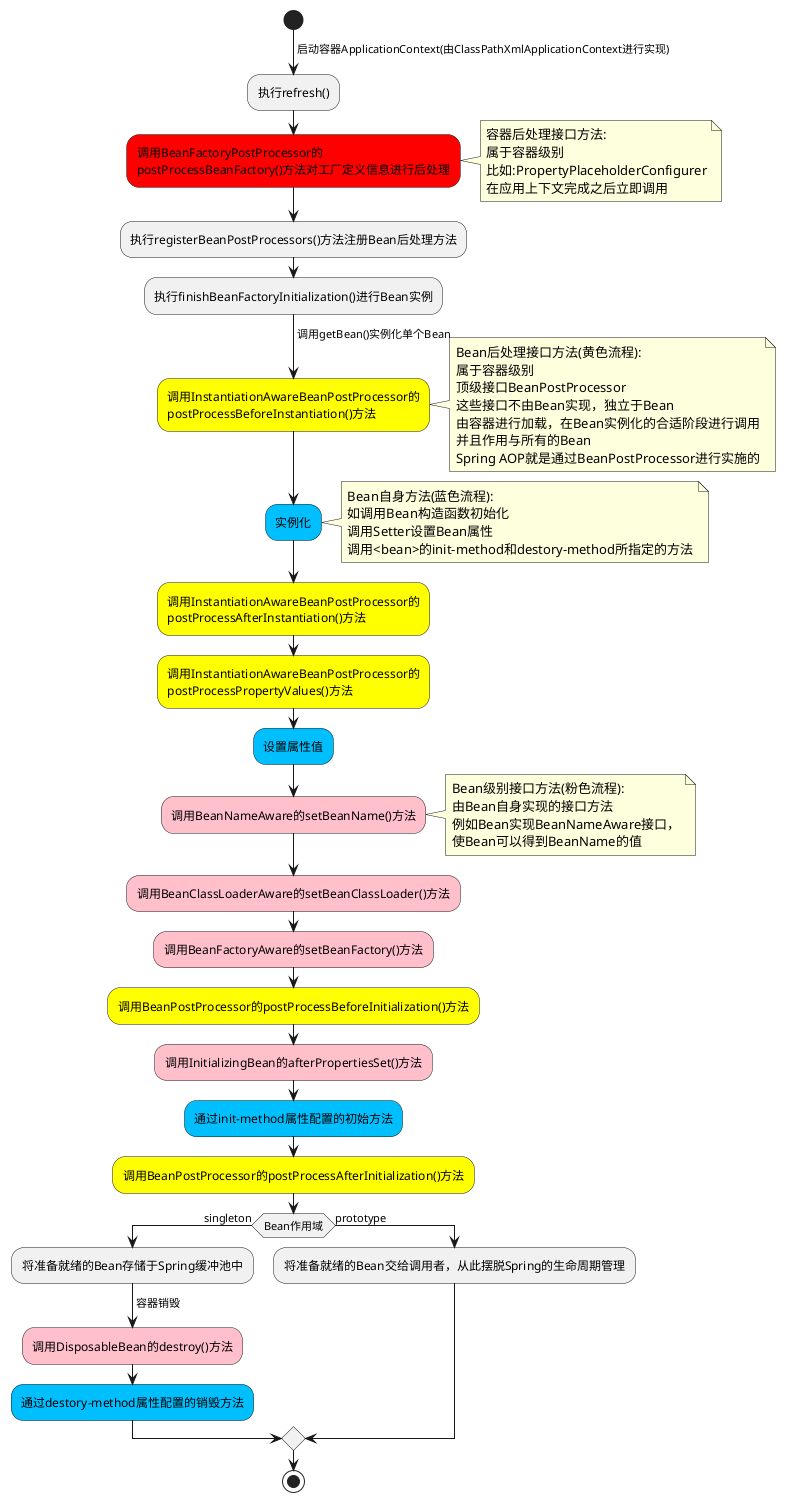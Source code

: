 @startuml
start
-> 启动容器ApplicationContext(由ClassPathXmlApplicationContext进行实现);
:执行refresh();
#red:调用BeanFactoryPostProcessor的
postProcessBeanFactory()方法对工厂定义信息进行后处理;
note right
容器后处理接口方法:
属于容器级别
比如:PropertyPlaceholderConfigurer
在应用上下文完成之后立即调用
end note
:执行registerBeanPostProcessors()方法注册Bean后处理方法;
:执行finishBeanFactoryInitialization()进行Bean实例;
->调用getBean()实例化单个Bean;
#yellow:调用InstantiationAwareBeanPostProcessor的
postProcessBeforeInstantiation()方法;
note right
Bean后处理接口方法(黄色流程):
属于容器级别
顶级接口BeanPostProcessor
这些接口不由Bean实现，独立于Bean
由容器进行加载，在Bean实例化的合适阶段进行调用
并且作用与所有的Bean
Spring AOP就是通过BeanPostProcessor进行实施的
end note
#DeepSkyBlue:实例化;
note right
Bean自身方法(蓝色流程):
如调用Bean构造函数初始化
调用Setter设置Bean属性
调用<bean>的init-method和destory-method所指定的方法
end note
#yellow:调用InstantiationAwareBeanPostProcessor的
postProcessAfterInstantiation()方法;
#yellow:调用InstantiationAwareBeanPostProcessor的
postProcessPropertyValues()方法;
#DeepSkyBlue:设置属性值;
#pink:调用BeanNameAware的setBeanName()方法;
note right
Bean级别接口方法(粉色流程):
由Bean自身实现的接口方法
例如Bean实现BeanNameAware接口，
使Bean可以得到BeanName的值
end note
#pink:调用BeanClassLoaderAware的setBeanClassLoader()方法;
#pink:调用BeanFactoryAware的setBeanFactory()方法;
#yellow:调用BeanPostProcessor的postProcessBeforeInitialization()方法;
#pink:调用InitializingBean的afterPropertiesSet()方法;
#DeepSkyBlue:通过init-method属性配置的初始方法;
#yellow:调用BeanPostProcessor的postProcessAfterInitialization()方法;
if(Bean作用域) then(singleton)
:将准备就绪的Bean存储于Spring缓冲池中;
->容器销毁;
#pink:调用DisposableBean的destroy()方法;
#DeepSkyBlue:通过destory-method属性配置的销毁方法;
else(prototype)
:将准备就绪的Bean交给调用者，从此摆脱Spring的生命周期管理;
endif

stop
@enduml
